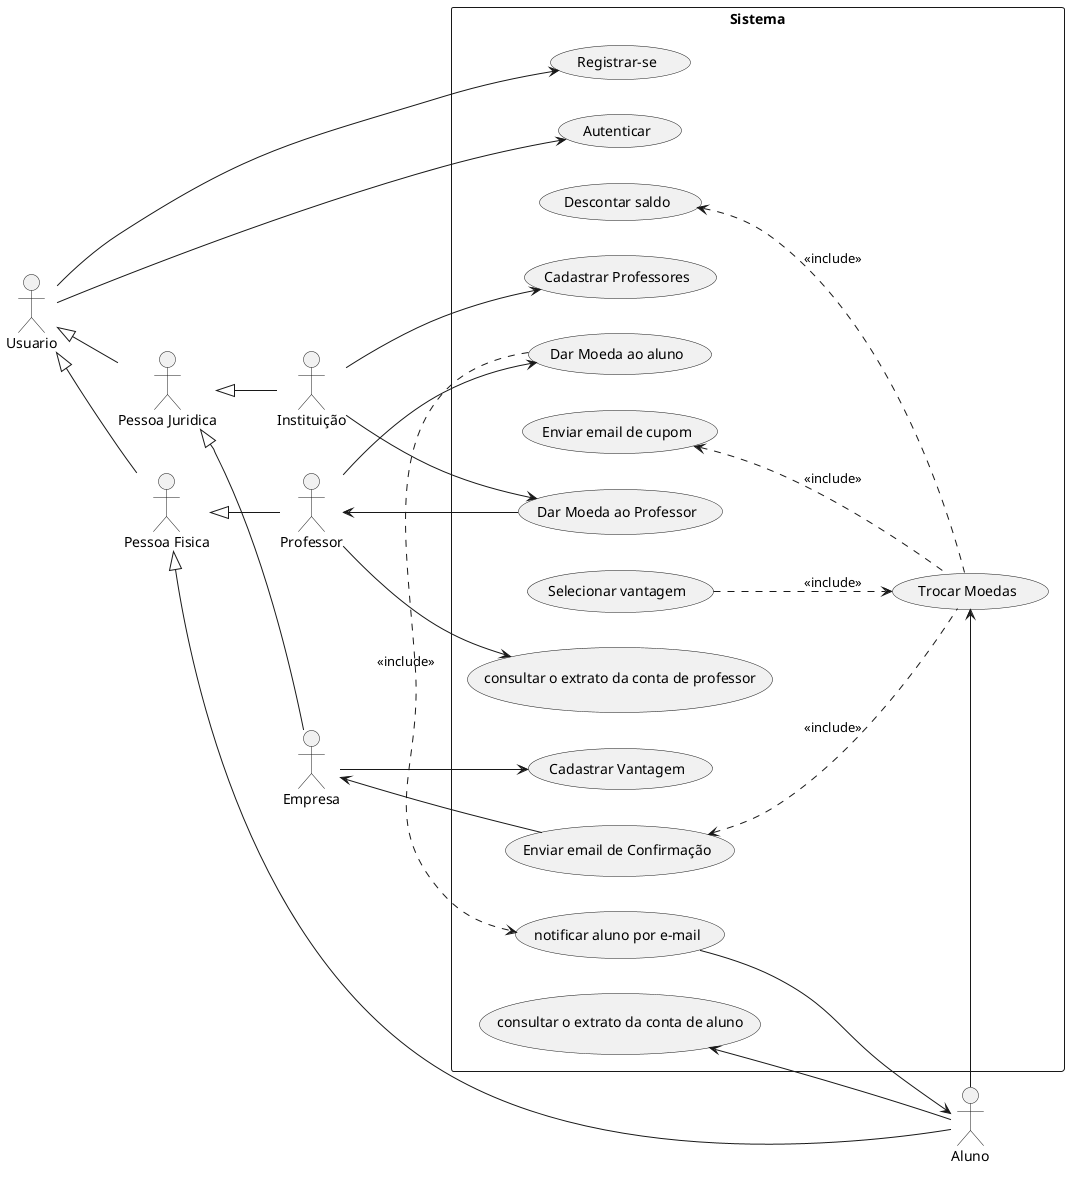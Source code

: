 @startuml caso-de-uso

left to right direction

actor "Usuario" as user
actor "Instituição" as instituicao
actor "Aluno" as aluno
actor "Professor" as professor
actor "Empresa" as empresa
actor "Pessoa Fisica" as pessoaFisica
actor "Pessoa Juridica" as pessoaJuridica
rectangle "Sistema" as SistemaDeMérito {
    'package usuarios{
        usecase "Registrar-se" as registrarse
        usecase "Autenticar" as autenticar
    '}
    'package pagamentos{
        usecase "Dar Moeda ao aluno" as darMoedaAoAluno
        usecase "Dar Moeda ao Professor" as darMoedaAoProfessor
        usecase "notificar aluno por e-mail" as notificarAlunoPorEmail
        usecase "consultar o extrato da conta de aluno" as consultarExtratoDaContaAluno
        usecase "consultar o extrato da conta de professor" as consultarExtratoDaContaProfessor
        usecase "Trocar Moedas" as trocarMoedas
        usecase "Descontar saldo" as descontarSaldo
        usecase "Enviar email de cupom" as enviarEmailDeCupom
        usecase "Enviar email de Confirmação" as enviarEmailDeConfirmacao
   ' }
    'package institucional{
        usecase "Cadastrar Professores" as cadastrarProfessores
        usecase "Selecionar vantagem" as selecionarVantagem
        usecase "Cadastrar Vantagem" as cadastrarVantagem
    '}
}

user -> registrarse
user -> autenticar
user <|-- pessoaFisica
pessoaFisica <|-- aluno
pessoaFisica <|-- professor
user <|-- pessoaJuridica
pessoaJuridica <|-- instituicao
pessoaJuridica <|-- empresa
instituicao --> cadastrarProfessores

professor --> darMoedaAoAluno
instituicao --> darMoedaAoProfessor
darMoedaAoProfessor --> professor
darMoedaAoAluno .> notificarAlunoPorEmail: <<include>>
notificarAlunoPorEmail --> aluno
aluno --> consultarExtratoDaContaAluno
professor --> consultarExtratoDaContaProfessor
aluno -> trocarMoedas
empresa --> cadastrarVantagem

selecionarVantagem ..> trocarMoedas: <<include>>
descontarSaldo <.. trocarMoedas: <<include>>
enviarEmailDeCupom <.. trocarMoedas: <<include>>
enviarEmailDeConfirmacao <.. trocarMoedas:<<include>>
enviarEmailDeConfirmacao --> empresa
@enduml
